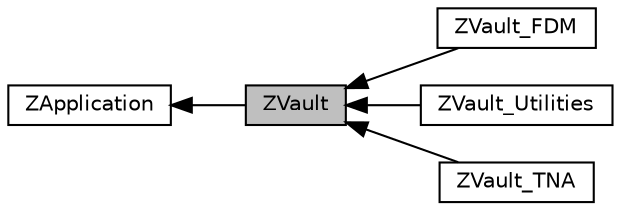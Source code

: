 digraph "ZVault"
{
  edge [fontname="Helvetica",fontsize="10",labelfontname="Helvetica",labelfontsize="10"];
  node [fontname="Helvetica",fontsize="10",shape=box];
  rankdir=LR;
  Node3 [label="ZVault_FDM",height=0.2,width=0.4,color="black", fillcolor="white", style="filled",URL="$group__z_vault___f_d_m.html",tooltip="Collection of methods for form finding using force density method."];
  Node2 [label="ZVault_Utilities",height=0.2,width=0.4,color="black", fillcolor="white", style="filled",URL="$group__z_vault___utilities.html",tooltip="Collection of utility methods used in form finding."];
  Node1 [label="ZApplication",height=0.2,width=0.4,color="black", fillcolor="white", style="filled",URL="$group__z_application.html",tooltip="Collection of general applications."];
  Node0 [label="ZVault",height=0.2,width=0.4,color="black", fillcolor="grey75", style="filled", fontcolor="black",tooltip="Collection of methods for form-finding compressin or tension nets ."];
  Node4 [label="ZVault_TNA",height=0.2,width=0.4,color="black", fillcolor="white", style="filled",URL="$group__z_vault___t_n_a.html",tooltip="Collection of methods for form finding using thrust network analysis ( 2D Graphic Statics)."];
  Node1->Node0 [shape=plaintext, dir="back", style="solid"];
  Node0->Node2 [shape=plaintext, dir="back", style="solid"];
  Node0->Node3 [shape=plaintext, dir="back", style="solid"];
  Node0->Node4 [shape=plaintext, dir="back", style="solid"];
}
